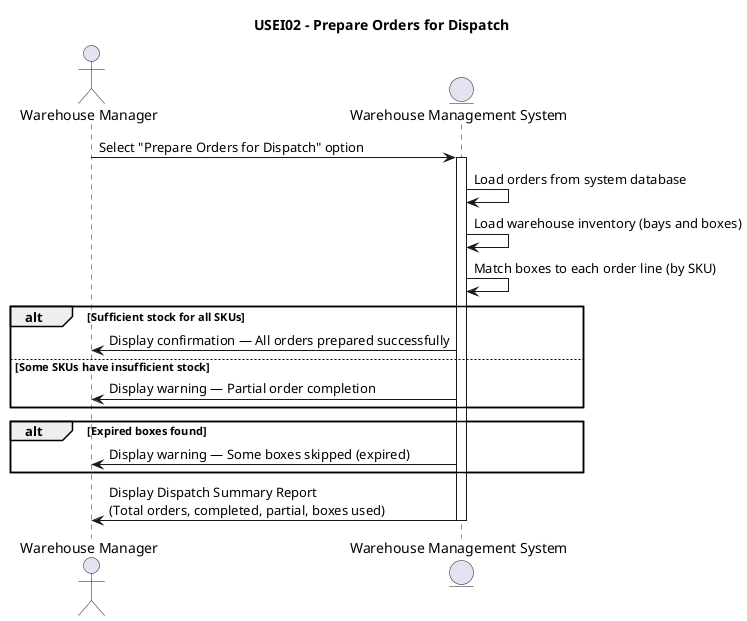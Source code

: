 @startuml

title USEI02 - Prepare Orders for Dispatch

actor "Warehouse Manager" as WM
entity "Warehouse Management System" as WMS

WM -> WMS: Select "Prepare Orders for Dispatch" option
activate WMS

WMS -> WMS: Load orders from system database
WMS -> WMS: Load warehouse inventory (bays and boxes)
WMS -> WMS: Match boxes to each order line (by SKU)

alt Sufficient stock for all SKUs
    WMS -> WM: Display confirmation — All orders prepared successfully
else Some SKUs have insufficient stock
    WMS -> WM: Display warning — Partial order completion
end

alt Expired boxes found
    WMS -> WM: Display warning — Some boxes skipped (expired)
end

WMS -> WM: Display Dispatch Summary Report\n(Total orders, completed, partial, boxes used)

deactivate WMS

@enduml